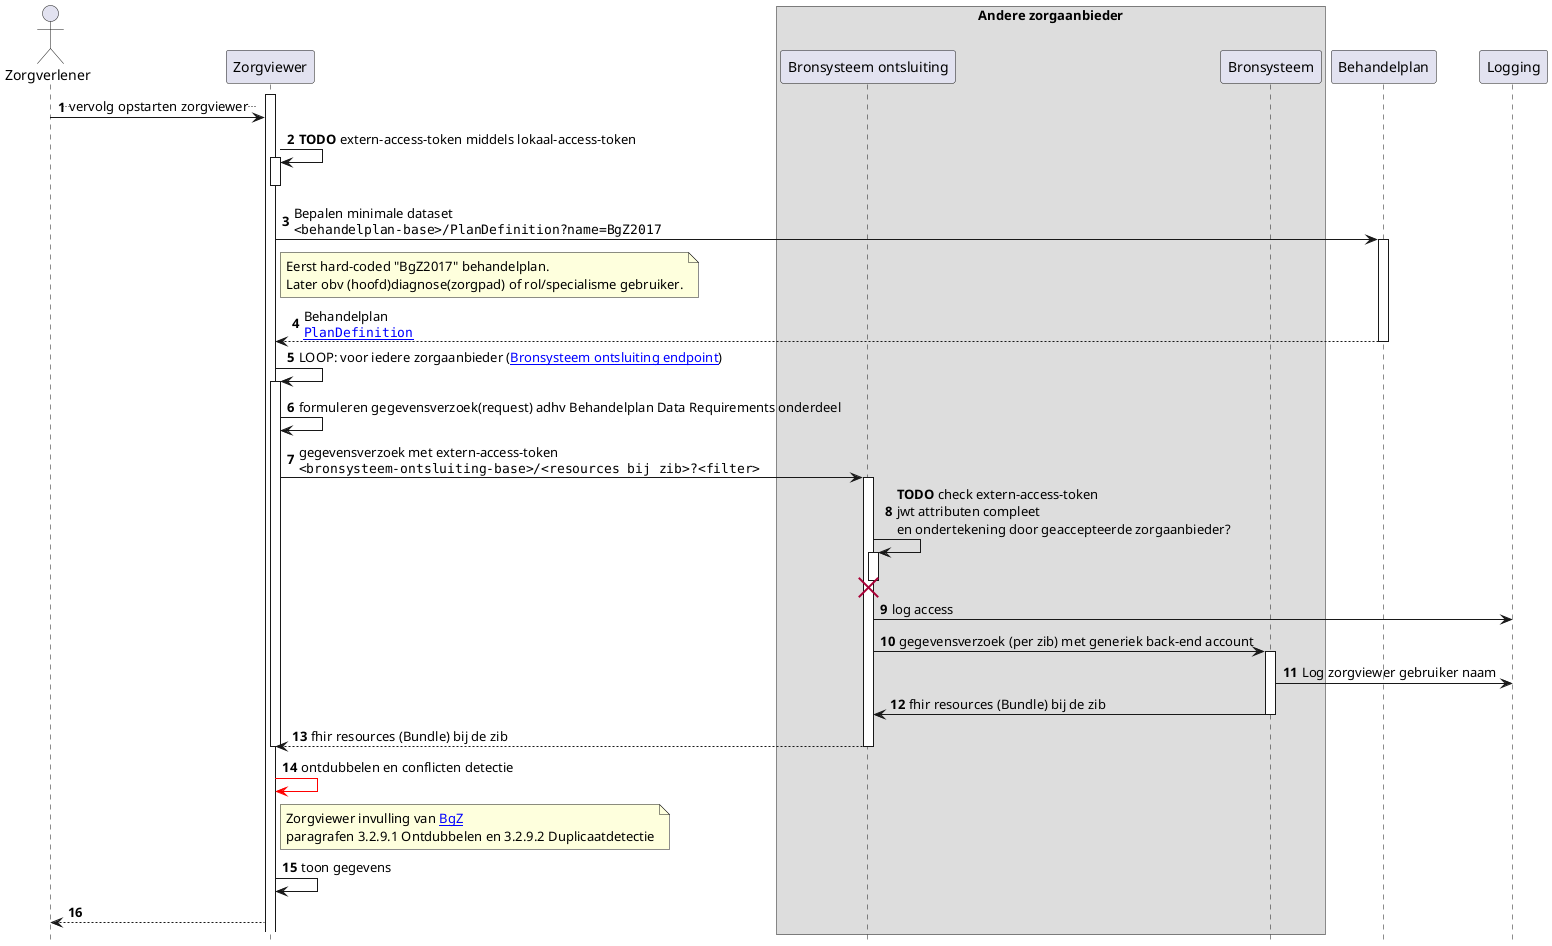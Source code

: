 @startuml
hide footbox
autonumber

actor Zorgverlener
participant Zorgviewer
box "Andere zorgaanbieder"
participant "Bronsysteem ontsluiting" as Bron
participant Bronsysteem
end box
participant Behandelplan


activate Zorgviewer
Zorgverlener->Zorgviewer: ..vervolg opstarten zorgviewer..
Zorgviewer->Zorgviewer++: **TODO** extern-access-token middels lokaal-access-token
deactivate Zorgviewer
Zorgviewer->Behandelplan: Bepalen minimale dataset\n""<behandelplan-base>/PlanDefinition?name=BgZ2017""
note right Zorgviewer
  Eerst hard-coded "BgZ2017" behandelplan.
  Later obv (hoofd)diagnose(zorgpad) of rol/specialisme gebruiker.
end note
activate Behandelplan
Behandelplan-->Zorgviewer: Behandelplan\n""[[StructureDefinition-PlanDefinition.html PlanDefinition]]""
deactivate Behandelplan
Zorgviewer->Zorgviewer: LOOP: voor iedere zorgaanbieder ([[Endpoint-UMCG.html Bronsysteem ontsluiting endpoint]])
activate Zorgviewer
Zorgviewer->Zorgviewer: formuleren gegevensverzoek(request) adhv Behandelplan Data Requirements onderdeel

Zorgviewer->Bron: gegevensverzoek met extern-access-token\n""<bronsysteem-ontsluiting-base>/<resources bij zib>?<filter>""
activate Bron
Bron->Bron++ : **TODO** check extern-access-token\njwt attributen compleet\nen ondertekening door geaccepteerde zorgaanbieder?
destroy Bron
Bron->Logging : log access
Bron->Bronsysteem : gegevensverzoek (per zib) met generiek back-end account
activate Bronsysteem
Bronsysteem->Logging : Log zorgviewer gebruiker naam
Bronsysteem->Bron: fhir resources (Bundle) bij de zib
deactivate Bronsysteem
Bron-->Zorgviewer: fhir resources (Bundle) bij de zib
deactivate Bron
deactivate Zorgviewer

Zorgviewer-[#red]>Zorgviewer: ontdubbelen en conflicten detectie
note right of Zorgviewer
  Zorgviewer invulling van [[https://informatiestandaarden.nictiz.nl/wiki/BgZ:V1.0_BgZ_MSZ_Informatiestandaard BgZ]] 
  paragrafen 3.2.9.1 Ontdubbelen en 3.2.9.2 Duplicaatdetectie
end note
Zorgviewer->Zorgviewer: toon gegevens
Zorgviewer-->Zorgverlener

@enduml